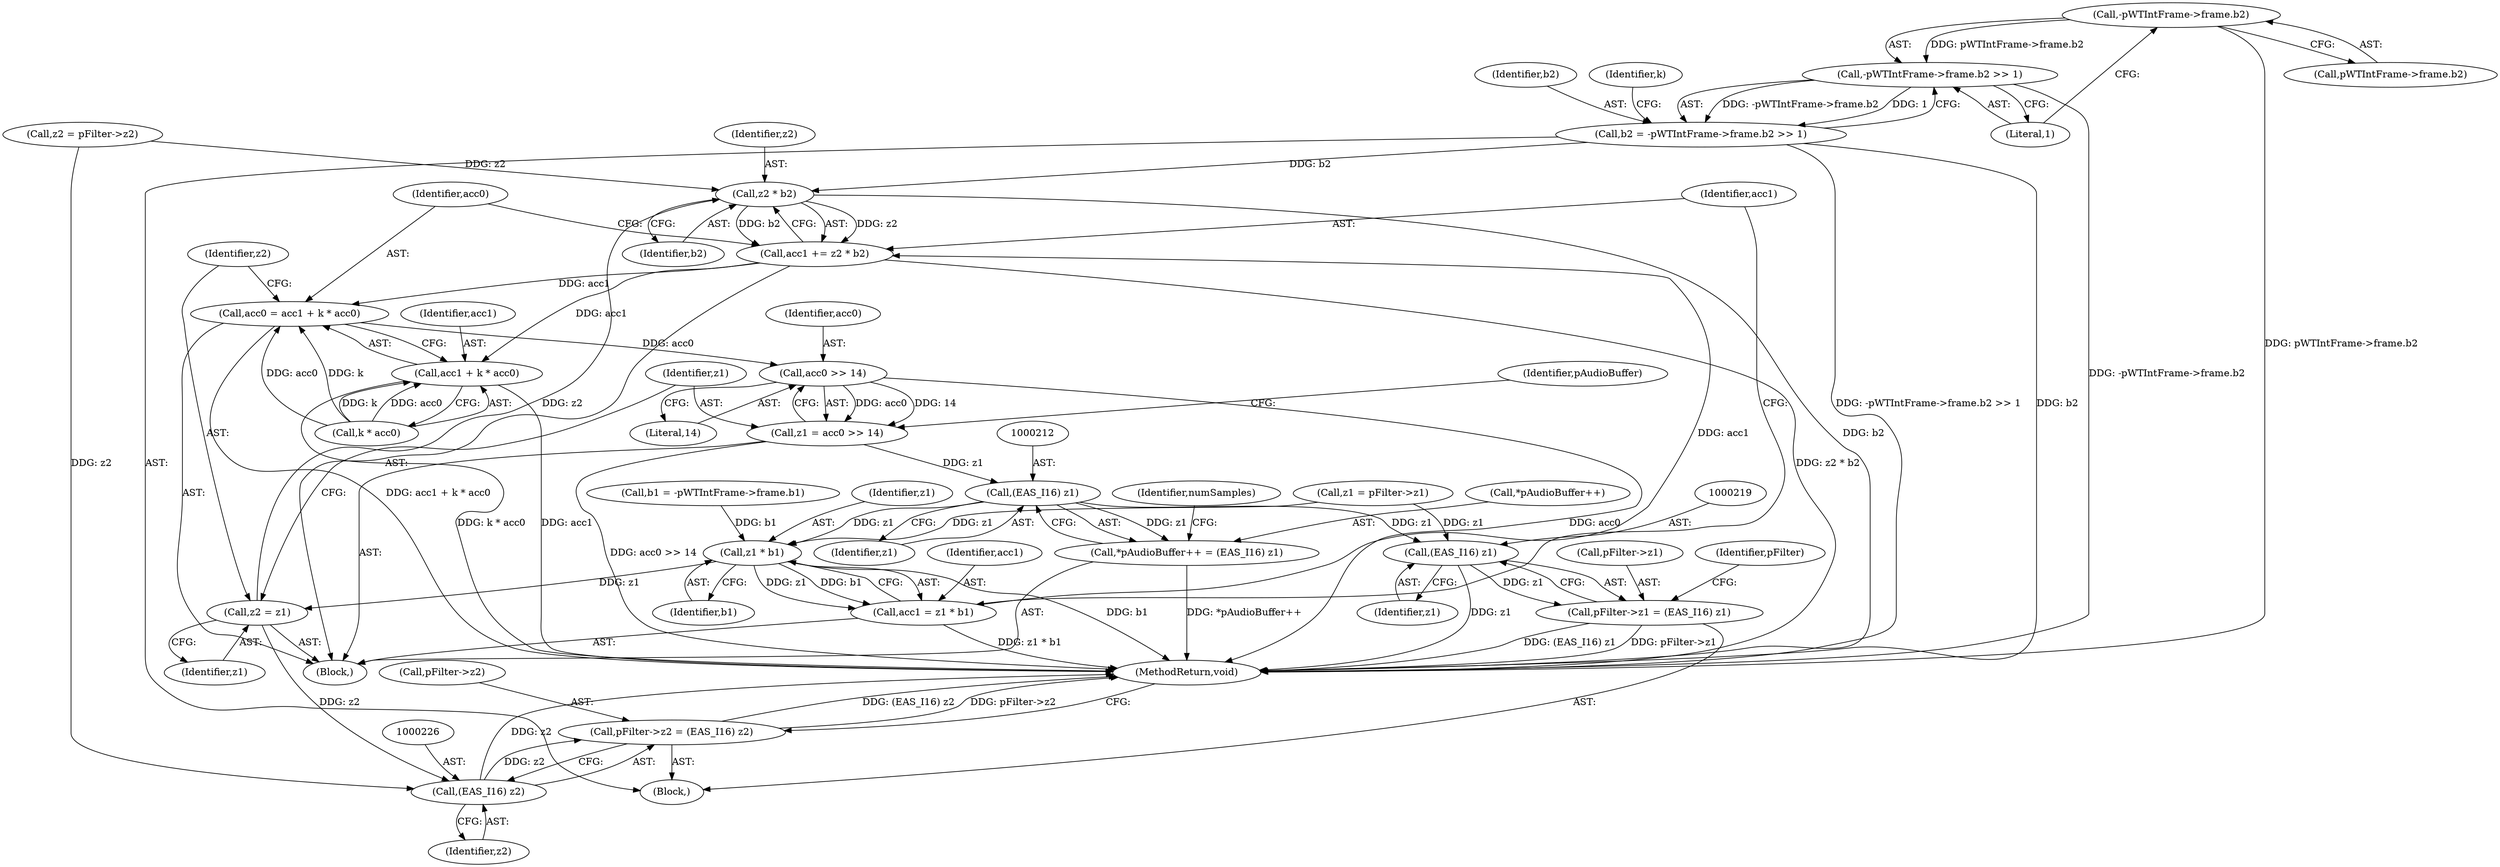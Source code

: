 digraph "0_Android_3ac044334c3ff6a61cb4238ff3ddaf17c7efcf49_3@pointer" {
"1000158" [label="(Call,-pWTIntFrame->frame.b2)"];
"1000157" [label="(Call,-pWTIntFrame->frame.b2 >> 1)"];
"1000155" [label="(Call,b2 = -pWTIntFrame->frame.b2 >> 1)"];
"1000189" [label="(Call,z2 * b2)"];
"1000187" [label="(Call,acc1 += z2 * b2)"];
"1000192" [label="(Call,acc0 = acc1 + k * acc0)"];
"1000204" [label="(Call,acc0 >> 14)"];
"1000202" [label="(Call,z1 = acc0 >> 14)"];
"1000211" [label="(Call,(EAS_I16) z1)"];
"1000184" [label="(Call,z1 * b1)"];
"1000182" [label="(Call,acc1 = z1 * b1)"];
"1000199" [label="(Call,z2 = z1)"];
"1000225" [label="(Call,(EAS_I16) z2)"];
"1000221" [label="(Call,pFilter->z2 = (EAS_I16) z2)"];
"1000207" [label="(Call,*pAudioBuffer++ = (EAS_I16) z1)"];
"1000218" [label="(Call,(EAS_I16) z1)"];
"1000214" [label="(Call,pFilter->z1 = (EAS_I16) z1)"];
"1000194" [label="(Call,acc1 + k * acc0)"];
"1000157" [label="(Call,-pWTIntFrame->frame.b2 >> 1)"];
"1000195" [label="(Identifier,acc1)"];
"1000228" [label="(MethodReturn,void)"];
"1000142" [label="(Call,z2 = pFilter->z2)"];
"1000205" [label="(Identifier,acc0)"];
"1000200" [label="(Identifier,z2)"];
"1000183" [label="(Identifier,acc1)"];
"1000156" [label="(Identifier,b2)"];
"1000227" [label="(Identifier,z2)"];
"1000155" [label="(Call,b2 = -pWTIntFrame->frame.b2 >> 1)"];
"1000186" [label="(Identifier,b1)"];
"1000203" [label="(Identifier,z1)"];
"1000176" [label="(Identifier,numSamples)"];
"1000177" [label="(Block,)"];
"1000223" [label="(Identifier,pFilter)"];
"1000206" [label="(Literal,14)"];
"1000192" [label="(Call,acc0 = acc1 + k * acc0)"];
"1000164" [label="(Literal,1)"];
"1000147" [label="(Call,b1 = -pWTIntFrame->frame.b1)"];
"1000185" [label="(Identifier,z1)"];
"1000222" [label="(Call,pFilter->z2)"];
"1000202" [label="(Call,z1 = acc0 >> 14)"];
"1000221" [label="(Call,pFilter->z2 = (EAS_I16) z2)"];
"1000211" [label="(Call,(EAS_I16) z1)"];
"1000184" [label="(Call,z1 * b1)"];
"1000220" [label="(Identifier,z1)"];
"1000193" [label="(Identifier,acc0)"];
"1000189" [label="(Call,z2 * b2)"];
"1000187" [label="(Call,acc1 += z2 * b2)"];
"1000207" [label="(Call,*pAudioBuffer++ = (EAS_I16) z1)"];
"1000196" [label="(Call,k * acc0)"];
"1000199" [label="(Call,z2 = z1)"];
"1000225" [label="(Call,(EAS_I16) z2)"];
"1000201" [label="(Identifier,z1)"];
"1000158" [label="(Call,-pWTIntFrame->frame.b2)"];
"1000214" [label="(Call,pFilter->z1 = (EAS_I16) z1)"];
"1000137" [label="(Call,z1 = pFilter->z1)"];
"1000204" [label="(Call,acc0 >> 14)"];
"1000191" [label="(Identifier,b2)"];
"1000188" [label="(Identifier,acc1)"];
"1000159" [label="(Call,pWTIntFrame->frame.b2)"];
"1000166" [label="(Identifier,k)"];
"1000208" [label="(Call,*pAudioBuffer++)"];
"1000218" [label="(Call,(EAS_I16) z1)"];
"1000182" [label="(Call,acc1 = z1 * b1)"];
"1000194" [label="(Call,acc1 + k * acc0)"];
"1000109" [label="(Block,)"];
"1000190" [label="(Identifier,z2)"];
"1000213" [label="(Identifier,z1)"];
"1000210" [label="(Identifier,pAudioBuffer)"];
"1000215" [label="(Call,pFilter->z1)"];
"1000158" -> "1000157"  [label="AST: "];
"1000158" -> "1000159"  [label="CFG: "];
"1000159" -> "1000158"  [label="AST: "];
"1000164" -> "1000158"  [label="CFG: "];
"1000158" -> "1000228"  [label="DDG: pWTIntFrame->frame.b2"];
"1000158" -> "1000157"  [label="DDG: pWTIntFrame->frame.b2"];
"1000157" -> "1000155"  [label="AST: "];
"1000157" -> "1000164"  [label="CFG: "];
"1000164" -> "1000157"  [label="AST: "];
"1000155" -> "1000157"  [label="CFG: "];
"1000157" -> "1000228"  [label="DDG: -pWTIntFrame->frame.b2"];
"1000157" -> "1000155"  [label="DDG: -pWTIntFrame->frame.b2"];
"1000157" -> "1000155"  [label="DDG: 1"];
"1000155" -> "1000109"  [label="AST: "];
"1000156" -> "1000155"  [label="AST: "];
"1000166" -> "1000155"  [label="CFG: "];
"1000155" -> "1000228"  [label="DDG: -pWTIntFrame->frame.b2 >> 1"];
"1000155" -> "1000228"  [label="DDG: b2"];
"1000155" -> "1000189"  [label="DDG: b2"];
"1000189" -> "1000187"  [label="AST: "];
"1000189" -> "1000191"  [label="CFG: "];
"1000190" -> "1000189"  [label="AST: "];
"1000191" -> "1000189"  [label="AST: "];
"1000187" -> "1000189"  [label="CFG: "];
"1000189" -> "1000228"  [label="DDG: b2"];
"1000189" -> "1000187"  [label="DDG: z2"];
"1000189" -> "1000187"  [label="DDG: b2"];
"1000199" -> "1000189"  [label="DDG: z2"];
"1000142" -> "1000189"  [label="DDG: z2"];
"1000187" -> "1000177"  [label="AST: "];
"1000188" -> "1000187"  [label="AST: "];
"1000193" -> "1000187"  [label="CFG: "];
"1000187" -> "1000228"  [label="DDG: z2 * b2"];
"1000182" -> "1000187"  [label="DDG: acc1"];
"1000187" -> "1000192"  [label="DDG: acc1"];
"1000187" -> "1000194"  [label="DDG: acc1"];
"1000192" -> "1000177"  [label="AST: "];
"1000192" -> "1000194"  [label="CFG: "];
"1000193" -> "1000192"  [label="AST: "];
"1000194" -> "1000192"  [label="AST: "];
"1000200" -> "1000192"  [label="CFG: "];
"1000192" -> "1000228"  [label="DDG: acc1 + k * acc0"];
"1000196" -> "1000192"  [label="DDG: k"];
"1000196" -> "1000192"  [label="DDG: acc0"];
"1000192" -> "1000204"  [label="DDG: acc0"];
"1000204" -> "1000202"  [label="AST: "];
"1000204" -> "1000206"  [label="CFG: "];
"1000205" -> "1000204"  [label="AST: "];
"1000206" -> "1000204"  [label="AST: "];
"1000202" -> "1000204"  [label="CFG: "];
"1000204" -> "1000228"  [label="DDG: acc0"];
"1000204" -> "1000202"  [label="DDG: acc0"];
"1000204" -> "1000202"  [label="DDG: 14"];
"1000202" -> "1000177"  [label="AST: "];
"1000203" -> "1000202"  [label="AST: "];
"1000210" -> "1000202"  [label="CFG: "];
"1000202" -> "1000228"  [label="DDG: acc0 >> 14"];
"1000202" -> "1000211"  [label="DDG: z1"];
"1000211" -> "1000207"  [label="AST: "];
"1000211" -> "1000213"  [label="CFG: "];
"1000212" -> "1000211"  [label="AST: "];
"1000213" -> "1000211"  [label="AST: "];
"1000207" -> "1000211"  [label="CFG: "];
"1000211" -> "1000184"  [label="DDG: z1"];
"1000211" -> "1000207"  [label="DDG: z1"];
"1000211" -> "1000218"  [label="DDG: z1"];
"1000184" -> "1000182"  [label="AST: "];
"1000184" -> "1000186"  [label="CFG: "];
"1000185" -> "1000184"  [label="AST: "];
"1000186" -> "1000184"  [label="AST: "];
"1000182" -> "1000184"  [label="CFG: "];
"1000184" -> "1000228"  [label="DDG: b1"];
"1000184" -> "1000182"  [label="DDG: z1"];
"1000184" -> "1000182"  [label="DDG: b1"];
"1000137" -> "1000184"  [label="DDG: z1"];
"1000147" -> "1000184"  [label="DDG: b1"];
"1000184" -> "1000199"  [label="DDG: z1"];
"1000182" -> "1000177"  [label="AST: "];
"1000183" -> "1000182"  [label="AST: "];
"1000188" -> "1000182"  [label="CFG: "];
"1000182" -> "1000228"  [label="DDG: z1 * b1"];
"1000199" -> "1000177"  [label="AST: "];
"1000199" -> "1000201"  [label="CFG: "];
"1000200" -> "1000199"  [label="AST: "];
"1000201" -> "1000199"  [label="AST: "];
"1000203" -> "1000199"  [label="CFG: "];
"1000199" -> "1000225"  [label="DDG: z2"];
"1000225" -> "1000221"  [label="AST: "];
"1000225" -> "1000227"  [label="CFG: "];
"1000226" -> "1000225"  [label="AST: "];
"1000227" -> "1000225"  [label="AST: "];
"1000221" -> "1000225"  [label="CFG: "];
"1000225" -> "1000228"  [label="DDG: z2"];
"1000225" -> "1000221"  [label="DDG: z2"];
"1000142" -> "1000225"  [label="DDG: z2"];
"1000221" -> "1000109"  [label="AST: "];
"1000222" -> "1000221"  [label="AST: "];
"1000228" -> "1000221"  [label="CFG: "];
"1000221" -> "1000228"  [label="DDG: (EAS_I16) z2"];
"1000221" -> "1000228"  [label="DDG: pFilter->z2"];
"1000207" -> "1000177"  [label="AST: "];
"1000208" -> "1000207"  [label="AST: "];
"1000176" -> "1000207"  [label="CFG: "];
"1000207" -> "1000228"  [label="DDG: *pAudioBuffer++"];
"1000218" -> "1000214"  [label="AST: "];
"1000218" -> "1000220"  [label="CFG: "];
"1000219" -> "1000218"  [label="AST: "];
"1000220" -> "1000218"  [label="AST: "];
"1000214" -> "1000218"  [label="CFG: "];
"1000218" -> "1000228"  [label="DDG: z1"];
"1000218" -> "1000214"  [label="DDG: z1"];
"1000137" -> "1000218"  [label="DDG: z1"];
"1000214" -> "1000109"  [label="AST: "];
"1000215" -> "1000214"  [label="AST: "];
"1000223" -> "1000214"  [label="CFG: "];
"1000214" -> "1000228"  [label="DDG: (EAS_I16) z1"];
"1000214" -> "1000228"  [label="DDG: pFilter->z1"];
"1000194" -> "1000196"  [label="CFG: "];
"1000195" -> "1000194"  [label="AST: "];
"1000196" -> "1000194"  [label="AST: "];
"1000194" -> "1000228"  [label="DDG: k * acc0"];
"1000194" -> "1000228"  [label="DDG: acc1"];
"1000196" -> "1000194"  [label="DDG: k"];
"1000196" -> "1000194"  [label="DDG: acc0"];
}
